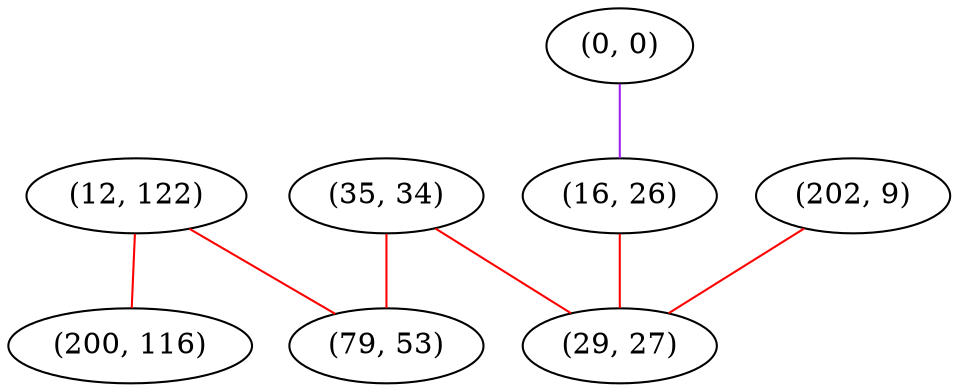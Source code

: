 graph "" {
"(35, 34)";
"(0, 0)";
"(12, 122)";
"(79, 53)";
"(200, 116)";
"(16, 26)";
"(202, 9)";
"(29, 27)";
"(35, 34)" -- "(79, 53)"  [color=red, key=0, weight=1];
"(35, 34)" -- "(29, 27)"  [color=red, key=0, weight=1];
"(0, 0)" -- "(16, 26)"  [color=purple, key=0, weight=4];
"(12, 122)" -- "(79, 53)"  [color=red, key=0, weight=1];
"(12, 122)" -- "(200, 116)"  [color=red, key=0, weight=1];
"(16, 26)" -- "(29, 27)"  [color=red, key=0, weight=1];
"(202, 9)" -- "(29, 27)"  [color=red, key=0, weight=1];
}

